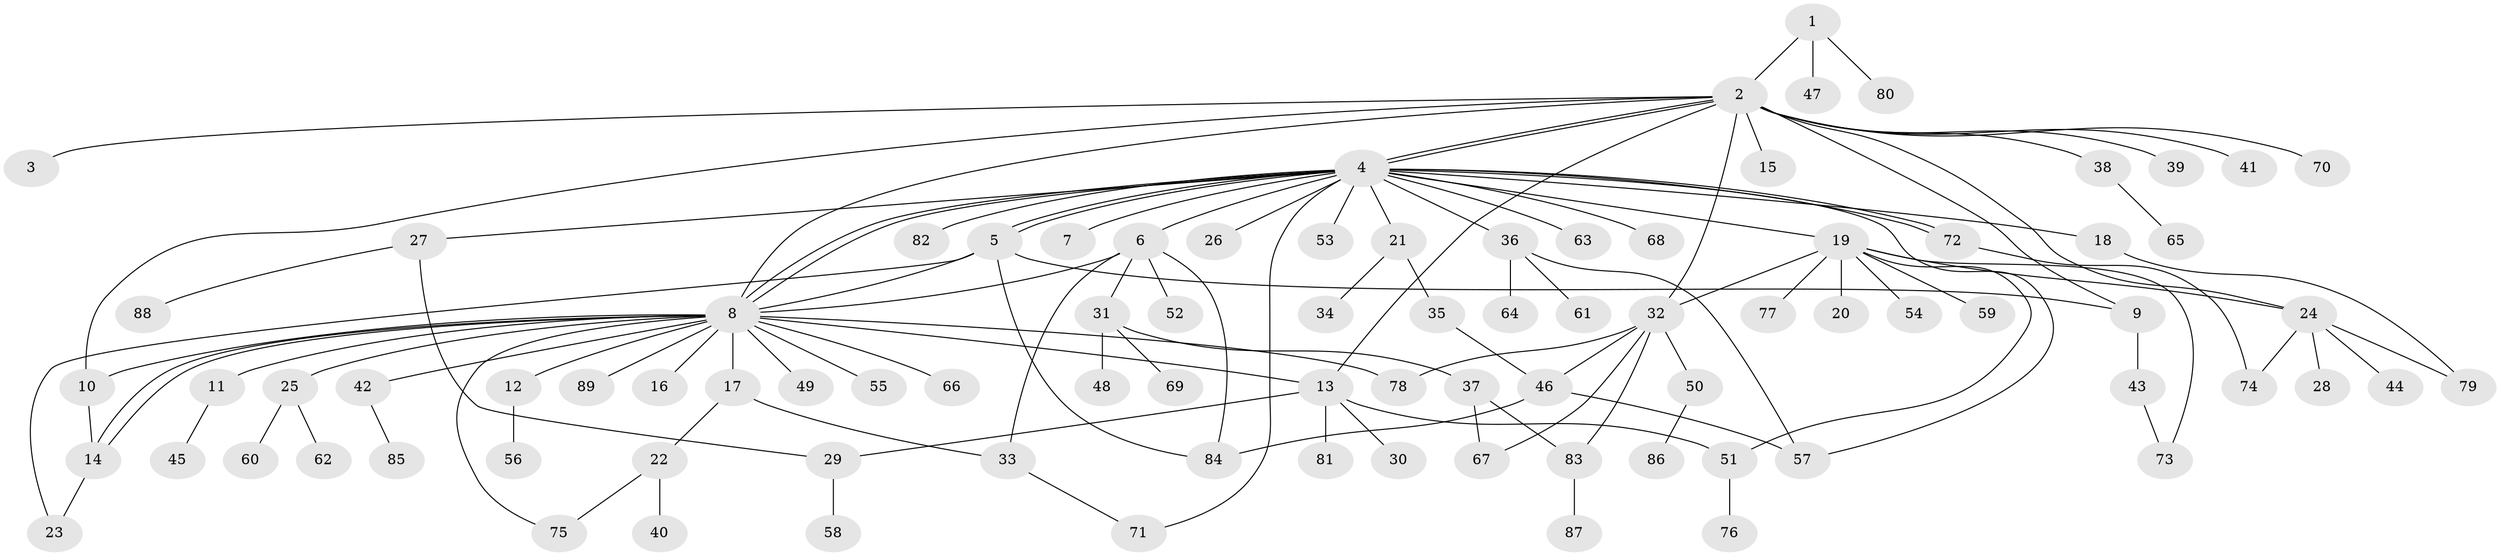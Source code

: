 // coarse degree distribution, {2: 0.23684210526315788, 9: 0.02631578947368421, 12: 0.05263157894736842, 4: 0.10526315789473684, 5: 0.10526315789473684, 3: 0.10526315789473684, 1: 0.3157894736842105, 7: 0.02631578947368421, 6: 0.02631578947368421}
// Generated by graph-tools (version 1.1) at 2025/50/03/04/25 22:50:19]
// undirected, 89 vertices, 119 edges
graph export_dot {
  node [color=gray90,style=filled];
  1;
  2;
  3;
  4;
  5;
  6;
  7;
  8;
  9;
  10;
  11;
  12;
  13;
  14;
  15;
  16;
  17;
  18;
  19;
  20;
  21;
  22;
  23;
  24;
  25;
  26;
  27;
  28;
  29;
  30;
  31;
  32;
  33;
  34;
  35;
  36;
  37;
  38;
  39;
  40;
  41;
  42;
  43;
  44;
  45;
  46;
  47;
  48;
  49;
  50;
  51;
  52;
  53;
  54;
  55;
  56;
  57;
  58;
  59;
  60;
  61;
  62;
  63;
  64;
  65;
  66;
  67;
  68;
  69;
  70;
  71;
  72;
  73;
  74;
  75;
  76;
  77;
  78;
  79;
  80;
  81;
  82;
  83;
  84;
  85;
  86;
  87;
  88;
  89;
  1 -- 2;
  1 -- 47;
  1 -- 80;
  2 -- 3;
  2 -- 4;
  2 -- 4;
  2 -- 8;
  2 -- 9;
  2 -- 10;
  2 -- 13;
  2 -- 15;
  2 -- 24;
  2 -- 32;
  2 -- 38;
  2 -- 39;
  2 -- 41;
  2 -- 70;
  4 -- 5;
  4 -- 5;
  4 -- 6;
  4 -- 7;
  4 -- 8;
  4 -- 8;
  4 -- 18;
  4 -- 19;
  4 -- 21;
  4 -- 26;
  4 -- 27;
  4 -- 36;
  4 -- 53;
  4 -- 57;
  4 -- 63;
  4 -- 68;
  4 -- 71;
  4 -- 72;
  4 -- 72;
  4 -- 82;
  5 -- 8;
  5 -- 9;
  5 -- 23;
  5 -- 84;
  6 -- 8;
  6 -- 31;
  6 -- 33;
  6 -- 52;
  6 -- 84;
  8 -- 10;
  8 -- 11;
  8 -- 12;
  8 -- 13;
  8 -- 14;
  8 -- 14;
  8 -- 16;
  8 -- 17;
  8 -- 25;
  8 -- 42;
  8 -- 49;
  8 -- 55;
  8 -- 66;
  8 -- 75;
  8 -- 78;
  8 -- 89;
  9 -- 43;
  10 -- 14;
  11 -- 45;
  12 -- 56;
  13 -- 29;
  13 -- 30;
  13 -- 51;
  13 -- 81;
  14 -- 23;
  17 -- 22;
  17 -- 33;
  18 -- 79;
  19 -- 20;
  19 -- 24;
  19 -- 32;
  19 -- 51;
  19 -- 54;
  19 -- 59;
  19 -- 73;
  19 -- 77;
  21 -- 34;
  21 -- 35;
  22 -- 40;
  22 -- 75;
  24 -- 28;
  24 -- 44;
  24 -- 74;
  24 -- 79;
  25 -- 60;
  25 -- 62;
  27 -- 29;
  27 -- 88;
  29 -- 58;
  31 -- 37;
  31 -- 48;
  31 -- 69;
  32 -- 46;
  32 -- 50;
  32 -- 67;
  32 -- 78;
  32 -- 83;
  33 -- 71;
  35 -- 46;
  36 -- 57;
  36 -- 61;
  36 -- 64;
  37 -- 67;
  37 -- 83;
  38 -- 65;
  42 -- 85;
  43 -- 73;
  46 -- 57;
  46 -- 84;
  50 -- 86;
  51 -- 76;
  72 -- 74;
  83 -- 87;
}
